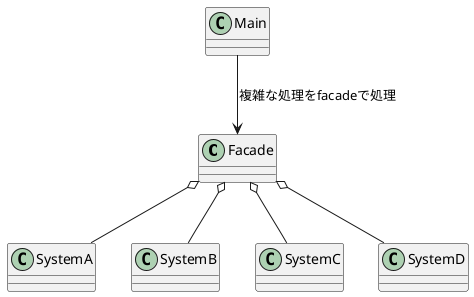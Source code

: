 @startuml

class Facade
class SystemA
class SystemB
class SystemC
class SystemD
class Main

Facade o-- SystemA
Facade o-- SystemB
Facade o-- SystemC
Facade o-- SystemD

Main --> Facade : 複雑な処理をfacadeで処理



@enduml